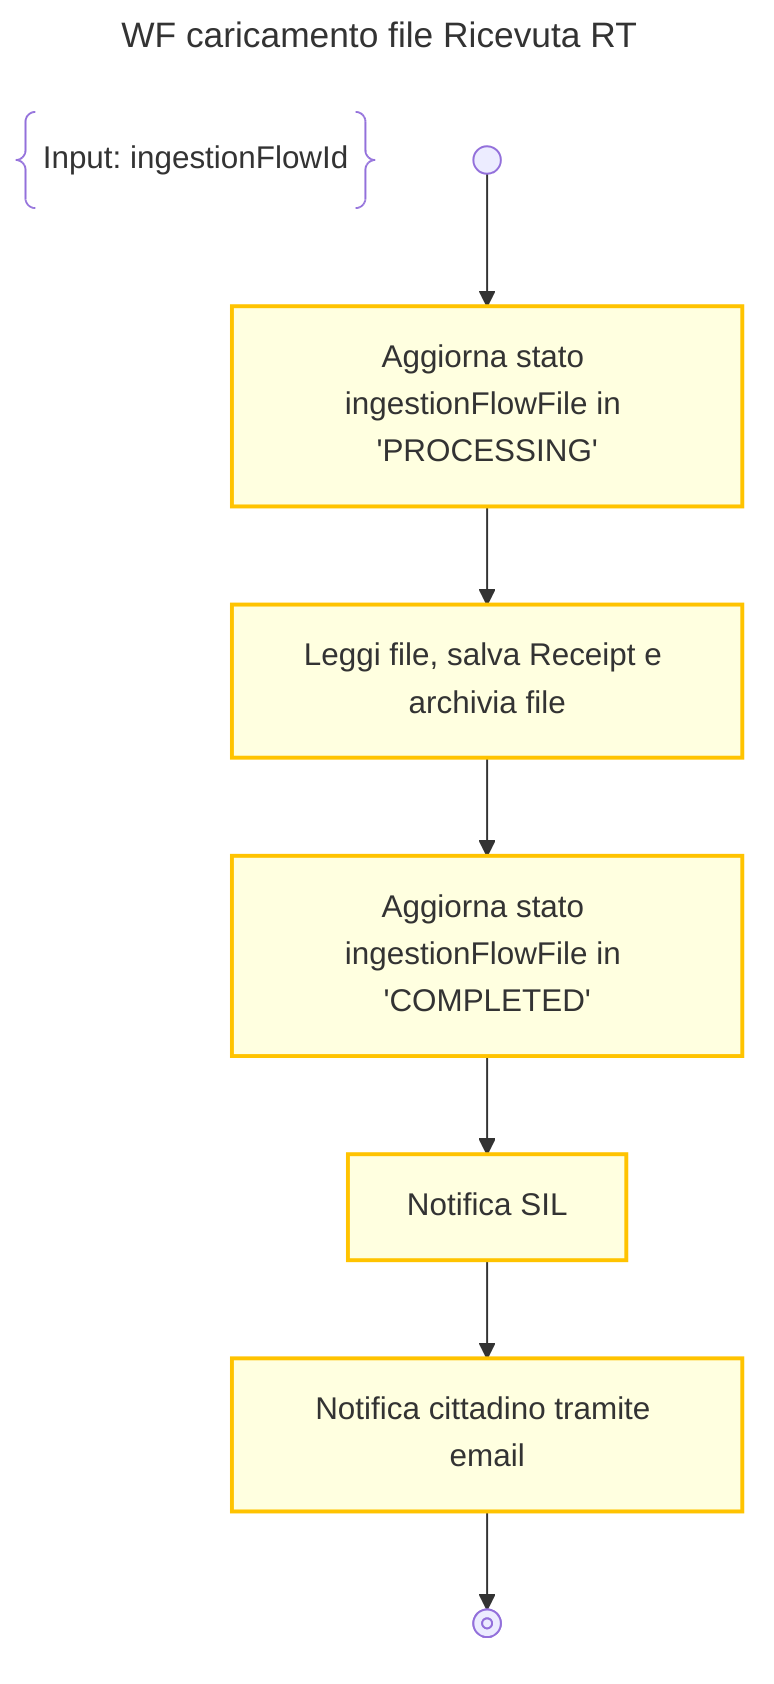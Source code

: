 ---
title: WF caricamento file Ricevuta RT
---
flowchart TD
    DESCRIPTION@{ shape: braces, label: "Input: ingestionFlowId" }
    START@{shape: start} -->
    UPDATE_STATUS_INELAB:::activity@{label: "Aggiorna stato ingestionFlowFile in 'PROCESSING'"} -->
    INGESTION:::activity@{label: "Leggi file, salva Receipt e archivia file"} -->
    UPDATE_STATUS_COMPLETE:::activity@{label: "Aggiorna stato ingestionFlowFile in 'COMPLETED'"} -->
    NOTIFY_SIL:::activity@{label: "Notifica SIL"} -->
    SEND_EMAIL:::activity@{label: "Notifica cittadino tramite email"} -->
    END@{shape: stop}

    classDef disable display:none;
    classDef activity fill:#FFFFE0, stroke:#ffc300, stroke-width:2px;
    classDef loop fill:#CCFFCC, stroke:#7FBF7F, stroke-width:2px, padding-bottom: 5px;